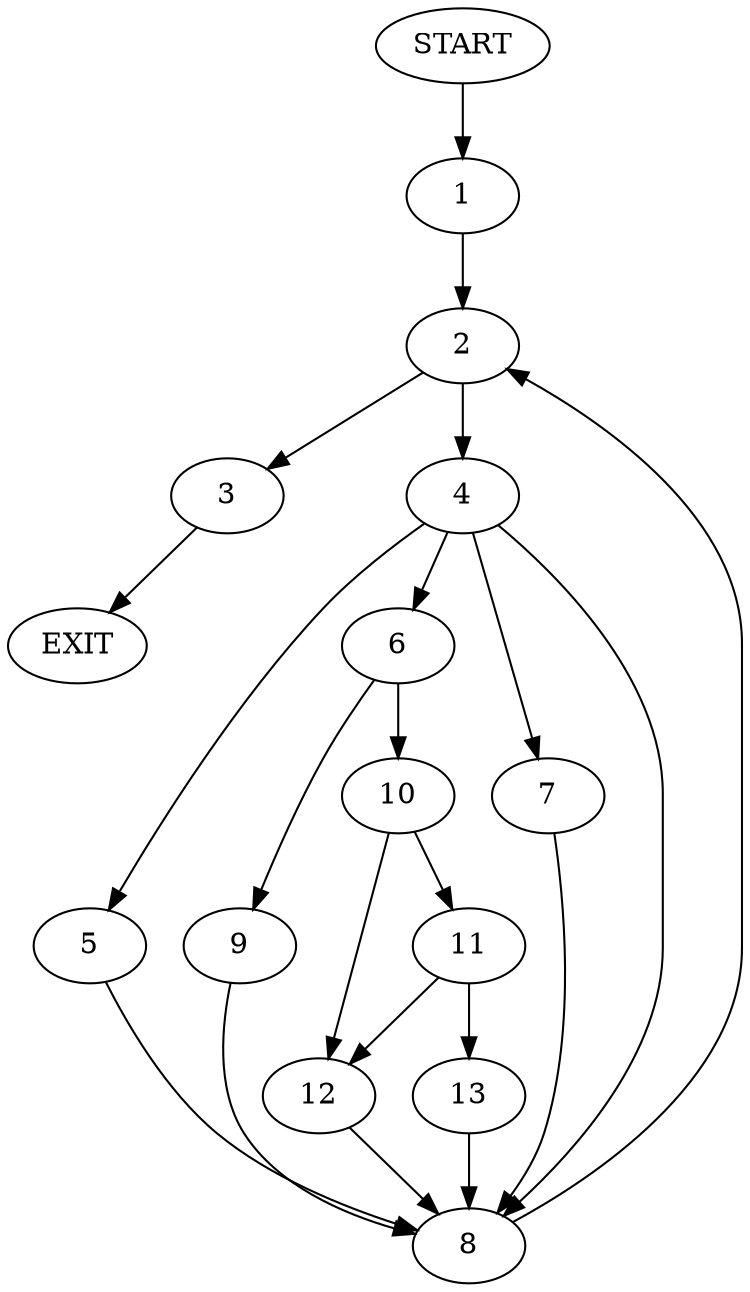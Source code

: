 digraph {
0 [label="START"]
14 [label="EXIT"]
0 -> 1
1 -> 2
2 -> 3
2 -> 4
3 -> 14
4 -> 5
4 -> 6
4 -> 7
4 -> 8
6 -> 9
6 -> 10
8 -> 2
5 -> 8
7 -> 8
9 -> 8
10 -> 11
10 -> 12
12 -> 8
11 -> 13
11 -> 12
13 -> 8
}
